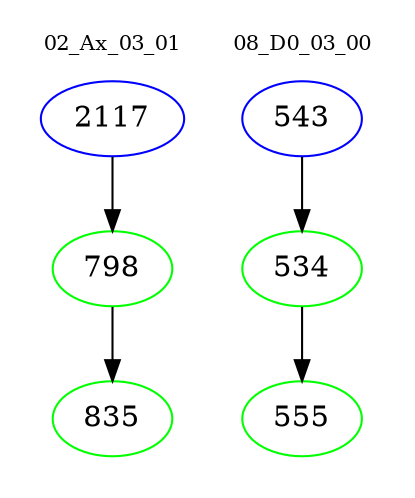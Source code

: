 digraph{
subgraph cluster_0 {
color = white
label = "02_Ax_03_01";
fontsize=10;
T0_2117 [label="2117", color="blue"]
T0_2117 -> T0_798 [color="black"]
T0_798 [label="798", color="green"]
T0_798 -> T0_835 [color="black"]
T0_835 [label="835", color="green"]
}
subgraph cluster_1 {
color = white
label = "08_D0_03_00";
fontsize=10;
T1_543 [label="543", color="blue"]
T1_543 -> T1_534 [color="black"]
T1_534 [label="534", color="green"]
T1_534 -> T1_555 [color="black"]
T1_555 [label="555", color="green"]
}
}
